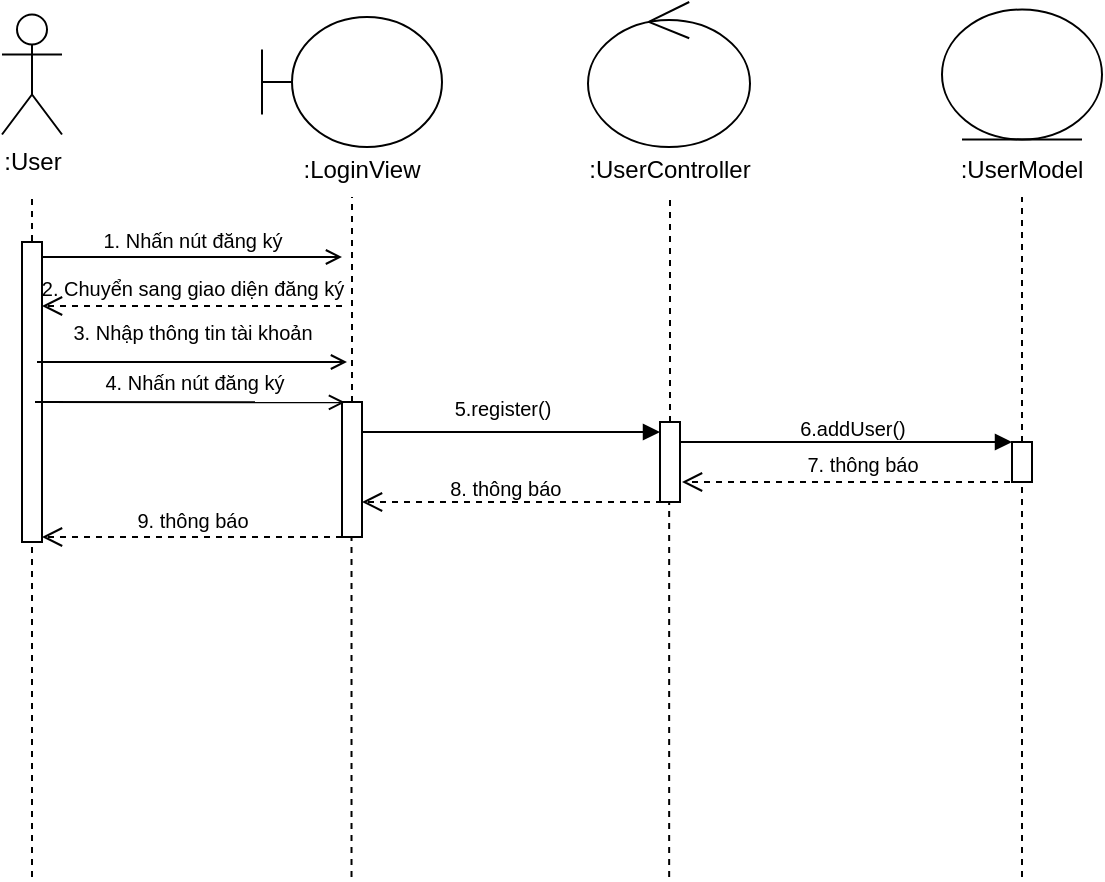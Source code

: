 <mxfile version="27.0.9">
  <diagram name="Trang-1" id="YQufO6UNZ52iV-K-rRK8">
    <mxGraphModel dx="837" dy="431" grid="1" gridSize="10" guides="1" tooltips="1" connect="1" arrows="1" fold="1" page="1" pageScale="1" pageWidth="827" pageHeight="1169" math="0" shadow="0">
      <root>
        <mxCell id="0" />
        <mxCell id="1" parent="0" />
        <mxCell id="CkPlOE1ukzoksZlgn2b4-1" value=":User" style="shape=umlActor;verticalLabelPosition=bottom;verticalAlign=top;html=1;outlineConnect=0;" vertex="1" parent="1">
          <mxGeometry x="300" y="196.25" width="30" height="60" as="geometry" />
        </mxCell>
        <mxCell id="CkPlOE1ukzoksZlgn2b4-2" value="" style="endArrow=none;dashed=1;html=1;rounded=0;" edge="1" parent="1">
          <mxGeometry width="50" height="50" relative="1" as="geometry">
            <mxPoint x="315" y="627.5" as="sourcePoint" />
            <mxPoint x="315" y="287.5" as="targetPoint" />
          </mxGeometry>
        </mxCell>
        <mxCell id="CkPlOE1ukzoksZlgn2b4-3" value="" style="shape=umlBoundary;whiteSpace=wrap;html=1;" vertex="1" parent="1">
          <mxGeometry x="430" y="197.5" width="90" height="65" as="geometry" />
        </mxCell>
        <mxCell id="CkPlOE1ukzoksZlgn2b4-4" value="" style="ellipse;shape=umlControl;whiteSpace=wrap;html=1;" vertex="1" parent="1">
          <mxGeometry x="593" y="190" width="81" height="72.5" as="geometry" />
        </mxCell>
        <mxCell id="CkPlOE1ukzoksZlgn2b4-5" value="" style="ellipse;shape=umlEntity;whiteSpace=wrap;html=1;" vertex="1" parent="1">
          <mxGeometry x="770" y="193.75" width="80" height="65" as="geometry" />
        </mxCell>
        <mxCell id="CkPlOE1ukzoksZlgn2b4-6" value="" style="endArrow=none;dashed=1;html=1;rounded=0;" edge="1" parent="1" source="CkPlOE1ukzoksZlgn2b4-15">
          <mxGeometry width="50" height="50" relative="1" as="geometry">
            <mxPoint x="474.76" y="627.5" as="sourcePoint" />
            <mxPoint x="475" y="287.5" as="targetPoint" />
          </mxGeometry>
        </mxCell>
        <mxCell id="CkPlOE1ukzoksZlgn2b4-7" value="" style="endArrow=none;dashed=1;html=1;rounded=0;" edge="1" parent="1" source="CkPlOE1ukzoksZlgn2b4-17">
          <mxGeometry width="50" height="50" relative="1" as="geometry">
            <mxPoint x="633.58" y="627.5" as="sourcePoint" />
            <mxPoint x="634" y="287.5" as="targetPoint" />
          </mxGeometry>
        </mxCell>
        <mxCell id="CkPlOE1ukzoksZlgn2b4-8" value="" style="endArrow=none;dashed=1;html=1;rounded=0;" edge="1" parent="1" source="CkPlOE1ukzoksZlgn2b4-22">
          <mxGeometry width="50" height="50" relative="1" as="geometry">
            <mxPoint x="810" y="627.5" as="sourcePoint" />
            <mxPoint x="810" y="287.5" as="targetPoint" />
          </mxGeometry>
        </mxCell>
        <mxCell id="CkPlOE1ukzoksZlgn2b4-9" value="&lt;font style=&quot;font-size: 10px;&quot;&gt;1. Nhấn nút đăng ký&lt;/font&gt;" style="html=1;verticalAlign=bottom;startArrow=none;startFill=0;endArrow=open;curved=0;rounded=0;endFill=0;" edge="1" parent="1">
          <mxGeometry width="60" relative="1" as="geometry">
            <mxPoint x="320" y="317.5" as="sourcePoint" />
            <mxPoint x="470" y="317.5" as="targetPoint" />
          </mxGeometry>
        </mxCell>
        <mxCell id="CkPlOE1ukzoksZlgn2b4-10" value="" style="html=1;points=[[0,0,0,0,5],[0,1,0,0,-5],[1,0,0,0,5],[1,1,0,0,-5]];perimeter=orthogonalPerimeter;outlineConnect=0;targetShapes=umlLifeline;portConstraint=eastwest;newEdgeStyle={&quot;curved&quot;:0,&quot;rounded&quot;:0};" vertex="1" parent="1">
          <mxGeometry x="310" y="310" width="10" height="150" as="geometry" />
        </mxCell>
        <mxCell id="CkPlOE1ukzoksZlgn2b4-11" value="" style="html=1;verticalAlign=bottom;startArrow=none;startFill=0;endArrow=block;curved=0;rounded=0;endFill=1;entryX=0;entryY=0;entryDx=0;entryDy=5;entryPerimeter=0;" edge="1" parent="1" source="CkPlOE1ukzoksZlgn2b4-15" target="CkPlOE1ukzoksZlgn2b4-17">
          <mxGeometry width="60" relative="1" as="geometry">
            <mxPoint x="480" y="402.16" as="sourcePoint" />
            <mxPoint x="620" y="410" as="targetPoint" />
          </mxGeometry>
        </mxCell>
        <mxCell id="CkPlOE1ukzoksZlgn2b4-13" value="&lt;span style=&quot;font-size: 10px;&quot;&gt;5.register()&lt;/span&gt;" style="text;html=1;align=center;verticalAlign=middle;resizable=0;points=[];autosize=1;strokeColor=none;fillColor=none;" vertex="1" parent="1">
          <mxGeometry x="515" y="377.5" width="70" height="30" as="geometry" />
        </mxCell>
        <mxCell id="CkPlOE1ukzoksZlgn2b4-14" value="" style="endArrow=none;dashed=1;html=1;rounded=0;" edge="1" parent="1" target="CkPlOE1ukzoksZlgn2b4-15">
          <mxGeometry width="50" height="50" relative="1" as="geometry">
            <mxPoint x="474.76" y="627.5" as="sourcePoint" />
            <mxPoint x="474.76" y="277.5" as="targetPoint" />
          </mxGeometry>
        </mxCell>
        <mxCell id="CkPlOE1ukzoksZlgn2b4-15" value="" style="html=1;points=[[0,0,0,0,5],[0,1,0,0,-5],[1,0,0,0,5],[1,1,0,0,-5]];perimeter=orthogonalPerimeter;outlineConnect=0;targetShapes=umlLifeline;portConstraint=eastwest;newEdgeStyle={&quot;curved&quot;:0,&quot;rounded&quot;:0};" vertex="1" parent="1">
          <mxGeometry x="470" y="390" width="10" height="67.5" as="geometry" />
        </mxCell>
        <mxCell id="CkPlOE1ukzoksZlgn2b4-16" value="" style="endArrow=none;dashed=1;html=1;rounded=0;" edge="1" parent="1" target="CkPlOE1ukzoksZlgn2b4-17">
          <mxGeometry width="50" height="50" relative="1" as="geometry">
            <mxPoint x="633.58" y="627.5" as="sourcePoint" />
            <mxPoint x="633.58" y="277.5" as="targetPoint" />
          </mxGeometry>
        </mxCell>
        <mxCell id="CkPlOE1ukzoksZlgn2b4-17" value="" style="html=1;points=[[0,0,0,0,5],[0,1,0,0,-5],[1,0,0,0,5],[1,1,0,0,-5]];perimeter=orthogonalPerimeter;outlineConnect=0;targetShapes=umlLifeline;portConstraint=eastwest;newEdgeStyle={&quot;curved&quot;:0,&quot;rounded&quot;:0};" vertex="1" parent="1">
          <mxGeometry x="629" y="400" width="10" height="40" as="geometry" />
        </mxCell>
        <mxCell id="CkPlOE1ukzoksZlgn2b4-18" value="" style="html=1;verticalAlign=bottom;startArrow=none;startFill=0;endArrow=block;curved=0;rounded=0;endFill=1;" edge="1" parent="1">
          <mxGeometry width="60" relative="1" as="geometry">
            <mxPoint x="639" y="410" as="sourcePoint" />
            <mxPoint x="805" y="410" as="targetPoint" />
          </mxGeometry>
        </mxCell>
        <mxCell id="CkPlOE1ukzoksZlgn2b4-19" value="&lt;span style=&quot;font-size: 10px;&quot;&gt;6.addUser()&lt;/span&gt;" style="text;html=1;align=center;verticalAlign=middle;resizable=0;points=[];autosize=1;strokeColor=none;fillColor=none;" vertex="1" parent="1">
          <mxGeometry x="685" y="387.5" width="80" height="30" as="geometry" />
        </mxCell>
        <mxCell id="CkPlOE1ukzoksZlgn2b4-20" value="&lt;font style=&quot;font-size: 10px;&quot;&gt;7. thông báo&lt;/font&gt;" style="html=1;verticalAlign=bottom;endArrow=open;dashed=1;endSize=8;curved=0;rounded=0;" edge="1" parent="1">
          <mxGeometry x="-0.059" relative="1" as="geometry">
            <mxPoint x="810" y="430" as="sourcePoint" />
            <mxPoint x="640" y="430" as="targetPoint" />
            <mxPoint as="offset" />
          </mxGeometry>
        </mxCell>
        <mxCell id="CkPlOE1ukzoksZlgn2b4-21" value="" style="endArrow=none;dashed=1;html=1;rounded=0;" edge="1" parent="1" target="CkPlOE1ukzoksZlgn2b4-22">
          <mxGeometry width="50" height="50" relative="1" as="geometry">
            <mxPoint x="810" y="627.5" as="sourcePoint" />
            <mxPoint x="810" y="277.5" as="targetPoint" />
          </mxGeometry>
        </mxCell>
        <mxCell id="CkPlOE1ukzoksZlgn2b4-22" value="" style="html=1;points=[[0,0,0,0,5],[0,1,0,0,-5],[1,0,0,0,5],[1,1,0,0,-5]];perimeter=orthogonalPerimeter;outlineConnect=0;targetShapes=umlLifeline;portConstraint=eastwest;newEdgeStyle={&quot;curved&quot;:0,&quot;rounded&quot;:0};" vertex="1" parent="1">
          <mxGeometry x="805" y="410" width="10" height="20" as="geometry" />
        </mxCell>
        <mxCell id="CkPlOE1ukzoksZlgn2b4-23" value="" style="html=1;verticalAlign=bottom;endArrow=open;dashed=1;endSize=8;curved=0;rounded=0;" edge="1" parent="1">
          <mxGeometry x="0.6" y="43" relative="1" as="geometry">
            <mxPoint x="630" y="440" as="sourcePoint" />
            <mxPoint x="480" y="440" as="targetPoint" />
            <mxPoint as="offset" />
          </mxGeometry>
        </mxCell>
        <mxCell id="CkPlOE1ukzoksZlgn2b4-24" value="&lt;span style=&quot;font-size: 10px;&quot;&gt;9. thông báo&lt;/span&gt;" style="html=1;verticalAlign=bottom;endArrow=open;dashed=1;endSize=8;curved=0;rounded=0;" edge="1" parent="1">
          <mxGeometry relative="1" as="geometry">
            <mxPoint x="470" y="457.5" as="sourcePoint" />
            <mxPoint x="320" y="457.5" as="targetPoint" />
          </mxGeometry>
        </mxCell>
        <mxCell id="CkPlOE1ukzoksZlgn2b4-25" value=":LoginView" style="text;html=1;align=center;verticalAlign=middle;whiteSpace=wrap;rounded=0;" vertex="1" parent="1">
          <mxGeometry x="450" y="258.75" width="60" height="30" as="geometry" />
        </mxCell>
        <mxCell id="CkPlOE1ukzoksZlgn2b4-26" value=":UserController" style="text;html=1;align=center;verticalAlign=middle;whiteSpace=wrap;rounded=0;" vertex="1" parent="1">
          <mxGeometry x="604" y="258.75" width="60" height="30" as="geometry" />
        </mxCell>
        <mxCell id="CkPlOE1ukzoksZlgn2b4-27" value=":UserModel" style="text;html=1;align=center;verticalAlign=middle;whiteSpace=wrap;rounded=0;" vertex="1" parent="1">
          <mxGeometry x="780" y="258.75" width="60" height="30" as="geometry" />
        </mxCell>
        <mxCell id="CkPlOE1ukzoksZlgn2b4-29" value="" style="html=1;verticalAlign=bottom;endArrow=open;dashed=1;endSize=8;curved=0;rounded=0;" edge="1" parent="1">
          <mxGeometry relative="1" as="geometry">
            <mxPoint x="470" y="342" as="sourcePoint" />
            <mxPoint x="320" y="342" as="targetPoint" />
          </mxGeometry>
        </mxCell>
        <mxCell id="CkPlOE1ukzoksZlgn2b4-31" value="&lt;font style=&quot;font-size: 10px;&quot;&gt;2. Chuyển sang giao diện đăng ký&lt;/font&gt;" style="text;html=1;align=center;verticalAlign=middle;resizable=0;points=[];autosize=1;strokeColor=none;fillColor=none;" vertex="1" parent="1">
          <mxGeometry x="310" y="317.5" width="170" height="30" as="geometry" />
        </mxCell>
        <mxCell id="CkPlOE1ukzoksZlgn2b4-32" value="" style="html=1;verticalAlign=bottom;startArrow=none;startFill=0;endArrow=open;curved=0;rounded=0;endFill=0;" edge="1" parent="1">
          <mxGeometry width="60" relative="1" as="geometry">
            <mxPoint x="317.5" y="370" as="sourcePoint" />
            <mxPoint x="472.5" y="370" as="targetPoint" />
            <Array as="points">
              <mxPoint x="392.5" y="370" />
            </Array>
          </mxGeometry>
        </mxCell>
        <mxCell id="CkPlOE1ukzoksZlgn2b4-34" value="&lt;font style=&quot;font-size: 10px;&quot;&gt;3. Nhập thông tin tài khoản&lt;/font&gt;" style="text;html=1;align=center;verticalAlign=middle;resizable=0;points=[];autosize=1;strokeColor=none;fillColor=none;" vertex="1" parent="1">
          <mxGeometry x="325" y="340" width="140" height="30" as="geometry" />
        </mxCell>
        <mxCell id="CkPlOE1ukzoksZlgn2b4-35" value="" style="html=1;verticalAlign=bottom;startArrow=none;startFill=0;endArrow=open;curved=0;rounded=0;endFill=0;" edge="1" parent="1">
          <mxGeometry width="60" relative="1" as="geometry">
            <mxPoint x="316.5" y="390" as="sourcePoint" />
            <mxPoint x="471.5" y="390.16" as="targetPoint" />
          </mxGeometry>
        </mxCell>
        <mxCell id="CkPlOE1ukzoksZlgn2b4-36" value="&lt;font style=&quot;font-size: 10px;&quot;&gt;4. Nhấn nút đăng ký&lt;/font&gt;" style="edgeLabel;html=1;align=center;verticalAlign=middle;resizable=0;points=[];" vertex="1" connectable="0" parent="CkPlOE1ukzoksZlgn2b4-35">
          <mxGeometry x="-0.436" y="3" relative="1" as="geometry">
            <mxPoint x="36" y="-7" as="offset" />
          </mxGeometry>
        </mxCell>
        <mxCell id="CkPlOE1ukzoksZlgn2b4-39" value="&lt;font style=&quot;font-size: 10px;&quot;&gt;&amp;nbsp;8. thông báo&lt;/font&gt;" style="text;html=1;align=center;verticalAlign=middle;resizable=0;points=[];autosize=1;strokeColor=none;fillColor=none;" vertex="1" parent="1">
          <mxGeometry x="510" y="417.5" width="80" height="30" as="geometry" />
        </mxCell>
      </root>
    </mxGraphModel>
  </diagram>
</mxfile>
